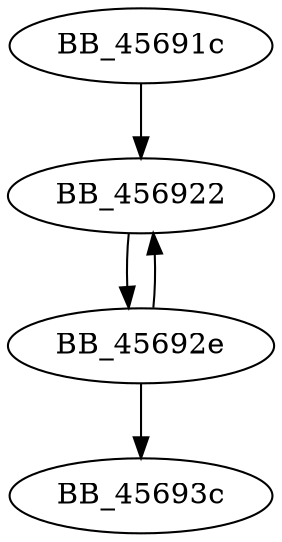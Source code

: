 DiGraph sub_45691C{
BB_45691c->BB_456922
BB_456922->BB_45692e
BB_45692e->BB_456922
BB_45692e->BB_45693c
}
